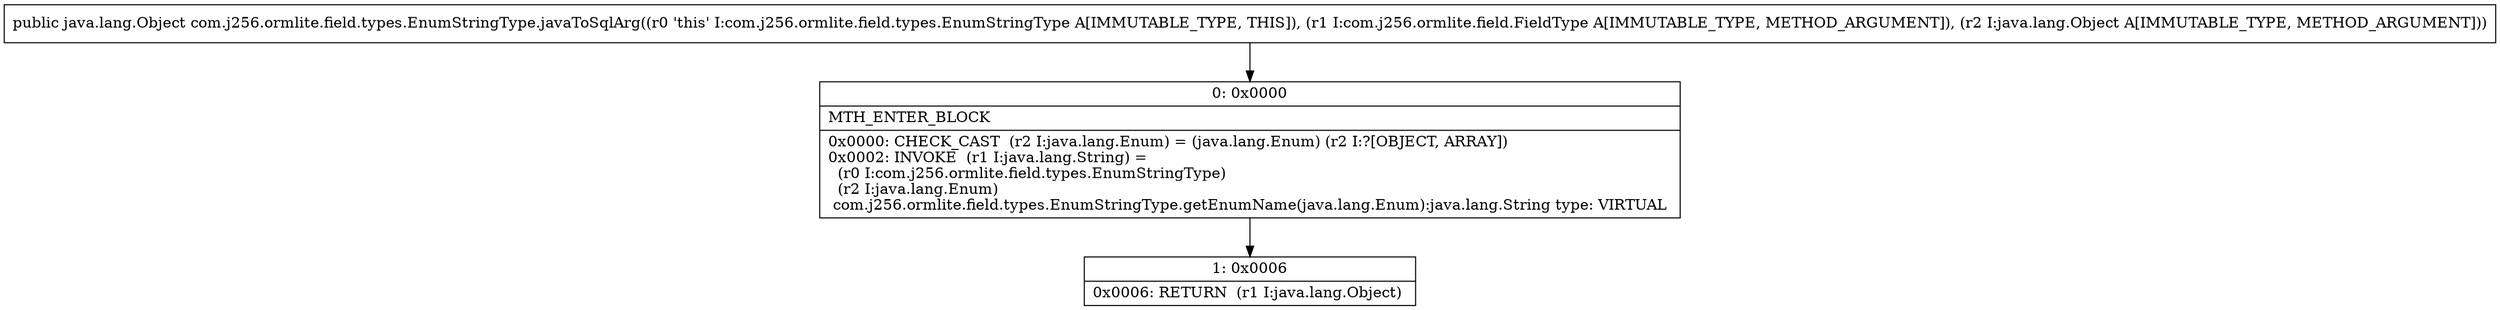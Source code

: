 digraph "CFG forcom.j256.ormlite.field.types.EnumStringType.javaToSqlArg(Lcom\/j256\/ormlite\/field\/FieldType;Ljava\/lang\/Object;)Ljava\/lang\/Object;" {
Node_0 [shape=record,label="{0\:\ 0x0000|MTH_ENTER_BLOCK\l|0x0000: CHECK_CAST  (r2 I:java.lang.Enum) = (java.lang.Enum) (r2 I:?[OBJECT, ARRAY]) \l0x0002: INVOKE  (r1 I:java.lang.String) = \l  (r0 I:com.j256.ormlite.field.types.EnumStringType)\l  (r2 I:java.lang.Enum)\l com.j256.ormlite.field.types.EnumStringType.getEnumName(java.lang.Enum):java.lang.String type: VIRTUAL \l}"];
Node_1 [shape=record,label="{1\:\ 0x0006|0x0006: RETURN  (r1 I:java.lang.Object) \l}"];
MethodNode[shape=record,label="{public java.lang.Object com.j256.ormlite.field.types.EnumStringType.javaToSqlArg((r0 'this' I:com.j256.ormlite.field.types.EnumStringType A[IMMUTABLE_TYPE, THIS]), (r1 I:com.j256.ormlite.field.FieldType A[IMMUTABLE_TYPE, METHOD_ARGUMENT]), (r2 I:java.lang.Object A[IMMUTABLE_TYPE, METHOD_ARGUMENT])) }"];
MethodNode -> Node_0;
Node_0 -> Node_1;
}

